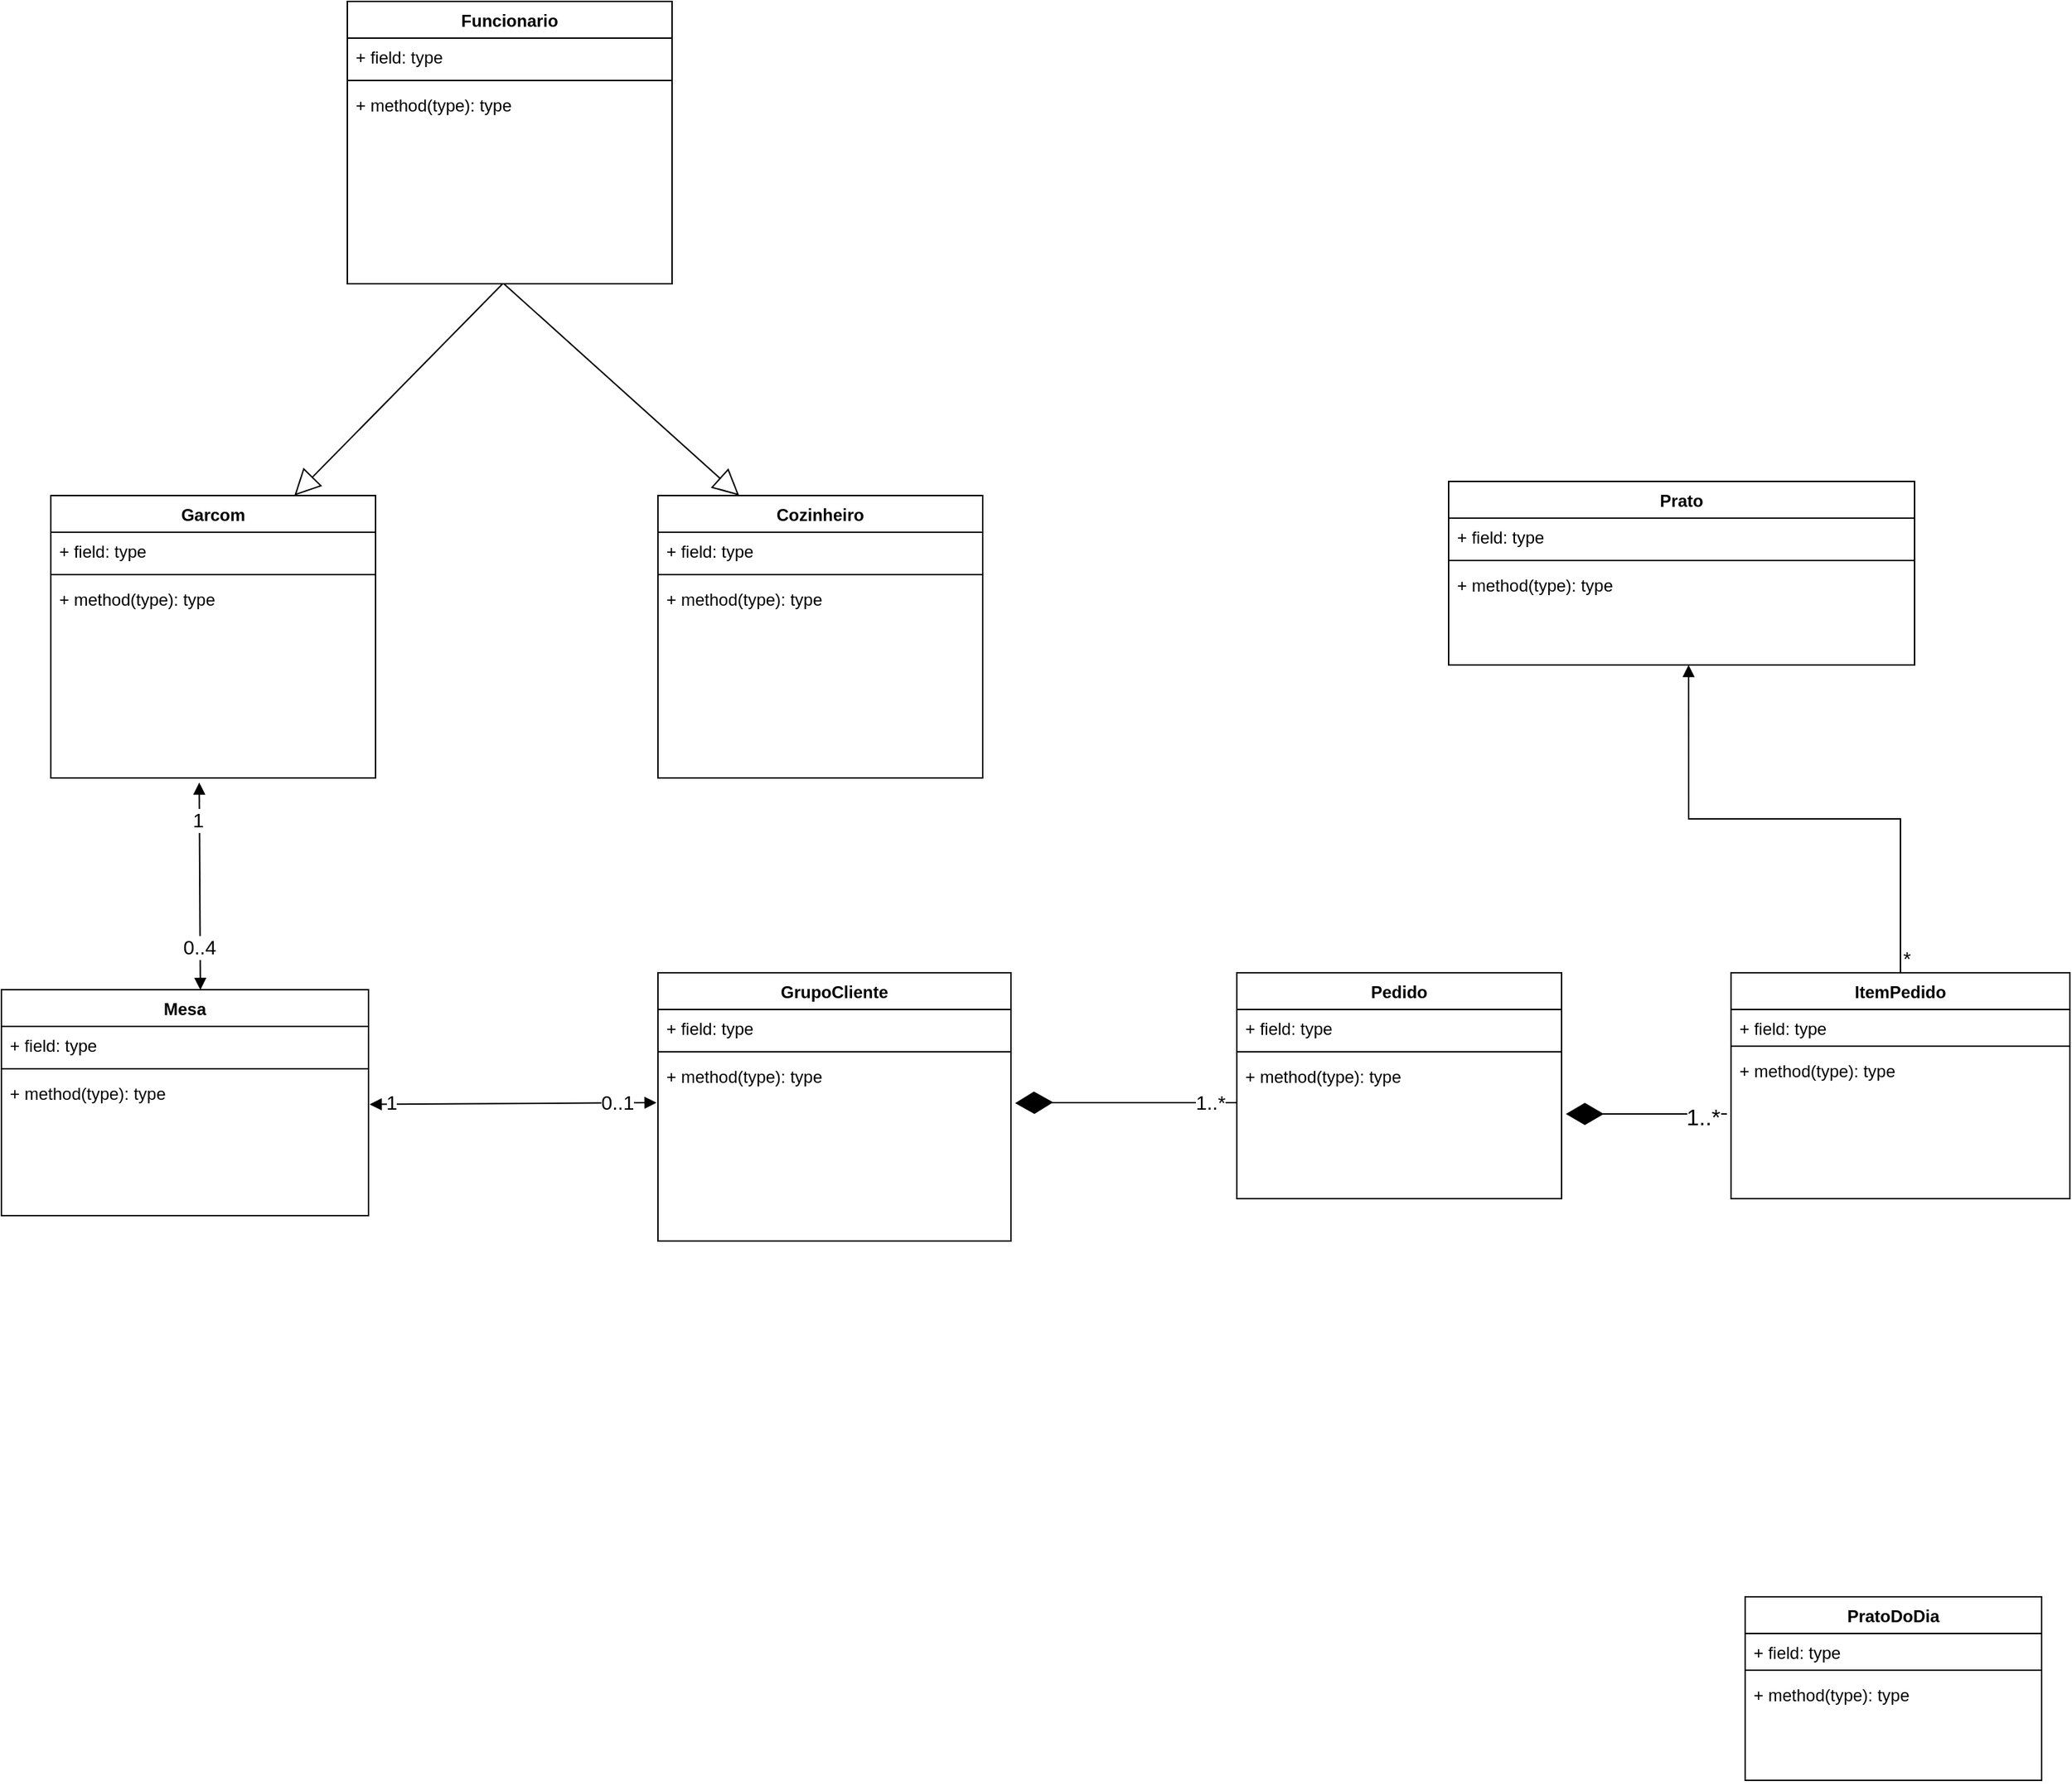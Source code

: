 <mxfile version="28.2.1">
  <diagram name="Page-1" id="ksgq_e21O0RgzJ2246ls">
    <mxGraphModel grid="1" page="1" gridSize="10" guides="1" tooltips="1" connect="1" arrows="1" fold="1" pageScale="1" pageWidth="850" pageHeight="1100" math="0" shadow="0">
      <root>
        <mxCell id="0" />
        <mxCell id="1" parent="0" />
        <mxCell id="3e57D6IeS3Btrj79OkyP-5" value="Garcom" style="swimlane;fontStyle=1;align=center;verticalAlign=top;childLayout=stackLayout;horizontal=1;startSize=26;horizontalStack=0;resizeParent=1;resizeParentMax=0;resizeLast=0;collapsible=1;marginBottom=0;whiteSpace=wrap;html=1;" vertex="1" parent="1">
          <mxGeometry x="-140" y="-30" width="230" height="200" as="geometry" />
        </mxCell>
        <mxCell id="3e57D6IeS3Btrj79OkyP-6" value="+ field: type" style="text;strokeColor=none;fillColor=none;align=left;verticalAlign=top;spacingLeft=4;spacingRight=4;overflow=hidden;rotatable=0;points=[[0,0.5],[1,0.5]];portConstraint=eastwest;whiteSpace=wrap;html=1;" vertex="1" parent="3e57D6IeS3Btrj79OkyP-5">
          <mxGeometry y="26" width="230" height="26" as="geometry" />
        </mxCell>
        <mxCell id="3e57D6IeS3Btrj79OkyP-7" value="" style="line;strokeWidth=1;fillColor=none;align=left;verticalAlign=middle;spacingTop=-1;spacingLeft=3;spacingRight=3;rotatable=0;labelPosition=right;points=[];portConstraint=eastwest;strokeColor=inherit;" vertex="1" parent="3e57D6IeS3Btrj79OkyP-5">
          <mxGeometry y="52" width="230" height="8" as="geometry" />
        </mxCell>
        <mxCell id="3e57D6IeS3Btrj79OkyP-8" value="+ method(type): type" style="text;strokeColor=none;fillColor=none;align=left;verticalAlign=top;spacingLeft=4;spacingRight=4;overflow=hidden;rotatable=0;points=[[0,0.5],[1,0.5]];portConstraint=eastwest;whiteSpace=wrap;html=1;" vertex="1" parent="3e57D6IeS3Btrj79OkyP-5">
          <mxGeometry y="60" width="230" height="140" as="geometry" />
        </mxCell>
        <mxCell id="3e57D6IeS3Btrj79OkyP-17" value="GrupoCliente" style="swimlane;fontStyle=1;align=center;verticalAlign=top;childLayout=stackLayout;horizontal=1;startSize=26;horizontalStack=0;resizeParent=1;resizeParentMax=0;resizeLast=0;collapsible=1;marginBottom=0;whiteSpace=wrap;html=1;" vertex="1" parent="1">
          <mxGeometry x="290" y="308" width="250" height="190" as="geometry" />
        </mxCell>
        <mxCell id="3e57D6IeS3Btrj79OkyP-18" value="+ field: type" style="text;strokeColor=none;fillColor=none;align=left;verticalAlign=top;spacingLeft=4;spacingRight=4;overflow=hidden;rotatable=0;points=[[0,0.5],[1,0.5]];portConstraint=eastwest;whiteSpace=wrap;html=1;" vertex="1" parent="3e57D6IeS3Btrj79OkyP-17">
          <mxGeometry y="26" width="250" height="26" as="geometry" />
        </mxCell>
        <mxCell id="3e57D6IeS3Btrj79OkyP-19" value="" style="line;strokeWidth=1;fillColor=none;align=left;verticalAlign=middle;spacingTop=-1;spacingLeft=3;spacingRight=3;rotatable=0;labelPosition=right;points=[];portConstraint=eastwest;strokeColor=inherit;" vertex="1" parent="3e57D6IeS3Btrj79OkyP-17">
          <mxGeometry y="52" width="250" height="8" as="geometry" />
        </mxCell>
        <mxCell id="3e57D6IeS3Btrj79OkyP-20" value="+ method(type): type" style="text;strokeColor=none;fillColor=none;align=left;verticalAlign=top;spacingLeft=4;spacingRight=4;overflow=hidden;rotatable=0;points=[[0,0.5],[1,0.5]];portConstraint=eastwest;whiteSpace=wrap;html=1;" vertex="1" parent="3e57D6IeS3Btrj79OkyP-17">
          <mxGeometry y="60" width="250" height="130" as="geometry" />
        </mxCell>
        <mxCell id="3e57D6IeS3Btrj79OkyP-21" value="Pedido" style="swimlane;fontStyle=1;align=center;verticalAlign=top;childLayout=stackLayout;horizontal=1;startSize=26;horizontalStack=0;resizeParent=1;resizeParentMax=0;resizeLast=0;collapsible=1;marginBottom=0;whiteSpace=wrap;html=1;" vertex="1" parent="1">
          <mxGeometry x="700" y="308" width="230" height="160" as="geometry" />
        </mxCell>
        <mxCell id="3e57D6IeS3Btrj79OkyP-22" value="+ field: type" style="text;strokeColor=none;fillColor=none;align=left;verticalAlign=top;spacingLeft=4;spacingRight=4;overflow=hidden;rotatable=0;points=[[0,0.5],[1,0.5]];portConstraint=eastwest;whiteSpace=wrap;html=1;" vertex="1" parent="3e57D6IeS3Btrj79OkyP-21">
          <mxGeometry y="26" width="230" height="26" as="geometry" />
        </mxCell>
        <mxCell id="3e57D6IeS3Btrj79OkyP-23" value="" style="line;strokeWidth=1;fillColor=none;align=left;verticalAlign=middle;spacingTop=-1;spacingLeft=3;spacingRight=3;rotatable=0;labelPosition=right;points=[];portConstraint=eastwest;strokeColor=inherit;" vertex="1" parent="3e57D6IeS3Btrj79OkyP-21">
          <mxGeometry y="52" width="230" height="8" as="geometry" />
        </mxCell>
        <mxCell id="3e57D6IeS3Btrj79OkyP-24" value="+ method(type): type" style="text;strokeColor=none;fillColor=none;align=left;verticalAlign=top;spacingLeft=4;spacingRight=4;overflow=hidden;rotatable=0;points=[[0,0.5],[1,0.5]];portConstraint=eastwest;whiteSpace=wrap;html=1;" vertex="1" parent="3e57D6IeS3Btrj79OkyP-21">
          <mxGeometry y="60" width="230" height="100" as="geometry" />
        </mxCell>
        <mxCell id="3e57D6IeS3Btrj79OkyP-25" value="ItemPedido" style="swimlane;fontStyle=1;align=center;verticalAlign=top;childLayout=stackLayout;horizontal=1;startSize=26;horizontalStack=0;resizeParent=1;resizeParentMax=0;resizeLast=0;collapsible=1;marginBottom=0;whiteSpace=wrap;html=1;" vertex="1" parent="1">
          <mxGeometry x="1050" y="308" width="240" height="160" as="geometry" />
        </mxCell>
        <mxCell id="3e57D6IeS3Btrj79OkyP-26" value="+ field: type" style="text;strokeColor=none;fillColor=none;align=left;verticalAlign=top;spacingLeft=4;spacingRight=4;overflow=hidden;rotatable=0;points=[[0,0.5],[1,0.5]];portConstraint=eastwest;whiteSpace=wrap;html=1;" vertex="1" parent="3e57D6IeS3Btrj79OkyP-25">
          <mxGeometry y="26" width="240" height="22" as="geometry" />
        </mxCell>
        <mxCell id="3e57D6IeS3Btrj79OkyP-27" value="" style="line;strokeWidth=1;fillColor=none;align=left;verticalAlign=middle;spacingTop=-1;spacingLeft=3;spacingRight=3;rotatable=0;labelPosition=right;points=[];portConstraint=eastwest;strokeColor=inherit;" vertex="1" parent="3e57D6IeS3Btrj79OkyP-25">
          <mxGeometry y="48" width="240" height="8" as="geometry" />
        </mxCell>
        <mxCell id="3e57D6IeS3Btrj79OkyP-28" value="+ method(type): type" style="text;strokeColor=none;fillColor=none;align=left;verticalAlign=top;spacingLeft=4;spacingRight=4;overflow=hidden;rotatable=0;points=[[0,0.5],[1,0.5]];portConstraint=eastwest;whiteSpace=wrap;html=1;" vertex="1" parent="3e57D6IeS3Btrj79OkyP-25">
          <mxGeometry y="56" width="240" height="104" as="geometry" />
        </mxCell>
        <mxCell id="3e57D6IeS3Btrj79OkyP-30" value="Prato" style="swimlane;fontStyle=1;align=center;verticalAlign=top;childLayout=stackLayout;horizontal=1;startSize=26;horizontalStack=0;resizeParent=1;resizeParentMax=0;resizeLast=0;collapsible=1;marginBottom=0;whiteSpace=wrap;html=1;" vertex="1" parent="1">
          <mxGeometry x="850" y="-40" width="330" height="130" as="geometry" />
        </mxCell>
        <mxCell id="3e57D6IeS3Btrj79OkyP-31" value="+ field: type" style="text;strokeColor=none;fillColor=none;align=left;verticalAlign=top;spacingLeft=4;spacingRight=4;overflow=hidden;rotatable=0;points=[[0,0.5],[1,0.5]];portConstraint=eastwest;whiteSpace=wrap;html=1;" vertex="1" parent="3e57D6IeS3Btrj79OkyP-30">
          <mxGeometry y="26" width="330" height="26" as="geometry" />
        </mxCell>
        <mxCell id="3e57D6IeS3Btrj79OkyP-32" value="" style="line;strokeWidth=1;fillColor=none;align=left;verticalAlign=middle;spacingTop=-1;spacingLeft=3;spacingRight=3;rotatable=0;labelPosition=right;points=[];portConstraint=eastwest;strokeColor=inherit;" vertex="1" parent="3e57D6IeS3Btrj79OkyP-30">
          <mxGeometry y="52" width="330" height="8" as="geometry" />
        </mxCell>
        <mxCell id="3e57D6IeS3Btrj79OkyP-33" value="+ method(type): type" style="text;strokeColor=none;fillColor=none;align=left;verticalAlign=top;spacingLeft=4;spacingRight=4;overflow=hidden;rotatable=0;points=[[0,0.5],[1,0.5]];portConstraint=eastwest;whiteSpace=wrap;html=1;" vertex="1" parent="3e57D6IeS3Btrj79OkyP-30">
          <mxGeometry y="60" width="330" height="70" as="geometry" />
        </mxCell>
        <mxCell id="3e57D6IeS3Btrj79OkyP-34" value="PratoDoDia" style="swimlane;fontStyle=1;align=center;verticalAlign=top;childLayout=stackLayout;horizontal=1;startSize=26;horizontalStack=0;resizeParent=1;resizeParentMax=0;resizeLast=0;collapsible=1;marginBottom=0;whiteSpace=wrap;html=1;" vertex="1" parent="1">
          <mxGeometry x="1060" y="750" width="210" height="130" as="geometry" />
        </mxCell>
        <mxCell id="3e57D6IeS3Btrj79OkyP-35" value="+ field: type" style="text;strokeColor=none;fillColor=none;align=left;verticalAlign=top;spacingLeft=4;spacingRight=4;overflow=hidden;rotatable=0;points=[[0,0.5],[1,0.5]];portConstraint=eastwest;whiteSpace=wrap;html=1;" vertex="1" parent="3e57D6IeS3Btrj79OkyP-34">
          <mxGeometry y="26" width="210" height="22" as="geometry" />
        </mxCell>
        <mxCell id="3e57D6IeS3Btrj79OkyP-36" value="" style="line;strokeWidth=1;fillColor=none;align=left;verticalAlign=middle;spacingTop=-1;spacingLeft=3;spacingRight=3;rotatable=0;labelPosition=right;points=[];portConstraint=eastwest;strokeColor=inherit;" vertex="1" parent="3e57D6IeS3Btrj79OkyP-34">
          <mxGeometry y="48" width="210" height="8" as="geometry" />
        </mxCell>
        <mxCell id="3e57D6IeS3Btrj79OkyP-37" value="+ method(type): type" style="text;strokeColor=none;fillColor=none;align=left;verticalAlign=top;spacingLeft=4;spacingRight=4;overflow=hidden;rotatable=0;points=[[0,0.5],[1,0.5]];portConstraint=eastwest;whiteSpace=wrap;html=1;" vertex="1" parent="3e57D6IeS3Btrj79OkyP-34">
          <mxGeometry y="56" width="210" height="74" as="geometry" />
        </mxCell>
        <mxCell id="3e57D6IeS3Btrj79OkyP-38" value="Mesa" style="swimlane;fontStyle=1;align=center;verticalAlign=top;childLayout=stackLayout;horizontal=1;startSize=26;horizontalStack=0;resizeParent=1;resizeParentMax=0;resizeLast=0;collapsible=1;marginBottom=0;whiteSpace=wrap;html=1;" vertex="1" parent="1">
          <mxGeometry x="-175" y="320" width="260" height="160" as="geometry" />
        </mxCell>
        <mxCell id="3e57D6IeS3Btrj79OkyP-39" value="+ field: type" style="text;strokeColor=none;fillColor=none;align=left;verticalAlign=top;spacingLeft=4;spacingRight=4;overflow=hidden;rotatable=0;points=[[0,0.5],[1,0.5]];portConstraint=eastwest;whiteSpace=wrap;html=1;" vertex="1" parent="3e57D6IeS3Btrj79OkyP-38">
          <mxGeometry y="26" width="260" height="26" as="geometry" />
        </mxCell>
        <mxCell id="3e57D6IeS3Btrj79OkyP-40" value="" style="line;strokeWidth=1;fillColor=none;align=left;verticalAlign=middle;spacingTop=-1;spacingLeft=3;spacingRight=3;rotatable=0;labelPosition=right;points=[];portConstraint=eastwest;strokeColor=inherit;" vertex="1" parent="3e57D6IeS3Btrj79OkyP-38">
          <mxGeometry y="52" width="260" height="8" as="geometry" />
        </mxCell>
        <mxCell id="3e57D6IeS3Btrj79OkyP-41" value="+ method(type): type" style="text;strokeColor=none;fillColor=none;align=left;verticalAlign=top;spacingLeft=4;spacingRight=4;overflow=hidden;rotatable=0;points=[[0,0.5],[1,0.5]];portConstraint=eastwest;whiteSpace=wrap;html=1;" vertex="1" parent="3e57D6IeS3Btrj79OkyP-38">
          <mxGeometry y="60" width="260" height="100" as="geometry" />
        </mxCell>
        <mxCell id="3e57D6IeS3Btrj79OkyP-42" value="Cozinheiro" style="swimlane;fontStyle=1;align=center;verticalAlign=top;childLayout=stackLayout;horizontal=1;startSize=26;horizontalStack=0;resizeParent=1;resizeParentMax=0;resizeLast=0;collapsible=1;marginBottom=0;whiteSpace=wrap;html=1;" vertex="1" parent="1">
          <mxGeometry x="290" y="-30" width="230" height="200" as="geometry" />
        </mxCell>
        <mxCell id="3e57D6IeS3Btrj79OkyP-43" value="+ field: type" style="text;strokeColor=none;fillColor=none;align=left;verticalAlign=top;spacingLeft=4;spacingRight=4;overflow=hidden;rotatable=0;points=[[0,0.5],[1,0.5]];portConstraint=eastwest;whiteSpace=wrap;html=1;" vertex="1" parent="3e57D6IeS3Btrj79OkyP-42">
          <mxGeometry y="26" width="230" height="26" as="geometry" />
        </mxCell>
        <mxCell id="3e57D6IeS3Btrj79OkyP-44" value="" style="line;strokeWidth=1;fillColor=none;align=left;verticalAlign=middle;spacingTop=-1;spacingLeft=3;spacingRight=3;rotatable=0;labelPosition=right;points=[];portConstraint=eastwest;strokeColor=inherit;" vertex="1" parent="3e57D6IeS3Btrj79OkyP-42">
          <mxGeometry y="52" width="230" height="8" as="geometry" />
        </mxCell>
        <mxCell id="3e57D6IeS3Btrj79OkyP-45" value="+ method(type): type" style="text;strokeColor=none;fillColor=none;align=left;verticalAlign=top;spacingLeft=4;spacingRight=4;overflow=hidden;rotatable=0;points=[[0,0.5],[1,0.5]];portConstraint=eastwest;whiteSpace=wrap;html=1;" vertex="1" parent="3e57D6IeS3Btrj79OkyP-42">
          <mxGeometry y="60" width="230" height="140" as="geometry" />
        </mxCell>
        <mxCell id="3e57D6IeS3Btrj79OkyP-46" value="Funcionario" style="swimlane;fontStyle=1;align=center;verticalAlign=top;childLayout=stackLayout;horizontal=1;startSize=26;horizontalStack=0;resizeParent=1;resizeParentMax=0;resizeLast=0;collapsible=1;marginBottom=0;whiteSpace=wrap;html=1;" vertex="1" parent="1">
          <mxGeometry x="70" y="-380" width="230" height="200" as="geometry" />
        </mxCell>
        <mxCell id="3e57D6IeS3Btrj79OkyP-47" value="+ field: type" style="text;strokeColor=none;fillColor=none;align=left;verticalAlign=top;spacingLeft=4;spacingRight=4;overflow=hidden;rotatable=0;points=[[0,0.5],[1,0.5]];portConstraint=eastwest;whiteSpace=wrap;html=1;" vertex="1" parent="3e57D6IeS3Btrj79OkyP-46">
          <mxGeometry y="26" width="230" height="26" as="geometry" />
        </mxCell>
        <mxCell id="3e57D6IeS3Btrj79OkyP-48" value="" style="line;strokeWidth=1;fillColor=none;align=left;verticalAlign=middle;spacingTop=-1;spacingLeft=3;spacingRight=3;rotatable=0;labelPosition=right;points=[];portConstraint=eastwest;strokeColor=inherit;" vertex="1" parent="3e57D6IeS3Btrj79OkyP-46">
          <mxGeometry y="52" width="230" height="8" as="geometry" />
        </mxCell>
        <mxCell id="3e57D6IeS3Btrj79OkyP-49" value="+ method(type): type" style="text;strokeColor=none;fillColor=none;align=left;verticalAlign=top;spacingLeft=4;spacingRight=4;overflow=hidden;rotatable=0;points=[[0,0.5],[1,0.5]];portConstraint=eastwest;whiteSpace=wrap;html=1;" vertex="1" parent="3e57D6IeS3Btrj79OkyP-46">
          <mxGeometry y="60" width="230" height="140" as="geometry" />
        </mxCell>
        <mxCell id="3e57D6IeS3Btrj79OkyP-50" value="" style="endArrow=block;endSize=16;endFill=0;html=1;rounded=0;entryX=0.75;entryY=0;entryDx=0;entryDy=0;" edge="1" parent="1" target="3e57D6IeS3Btrj79OkyP-5">
          <mxGeometry width="160" relative="1" as="geometry">
            <mxPoint x="180" y="-180" as="sourcePoint" />
            <mxPoint x="-25" y="-40" as="targetPoint" />
            <Array as="points" />
          </mxGeometry>
        </mxCell>
        <mxCell id="3e57D6IeS3Btrj79OkyP-52" value="" style="endArrow=block;endSize=16;endFill=0;html=1;rounded=0;entryX=0.25;entryY=0;entryDx=0;entryDy=0;exitX=0.482;exitY=1;exitDx=0;exitDy=0;exitPerimeter=0;" edge="1" parent="1" source="3e57D6IeS3Btrj79OkyP-49" target="3e57D6IeS3Btrj79OkyP-42">
          <mxGeometry width="160" relative="1" as="geometry">
            <mxPoint x="195" y="-177" as="sourcePoint" />
            <mxPoint x="350" y="-180" as="targetPoint" />
          </mxGeometry>
        </mxCell>
        <mxCell id="3e57D6IeS3Btrj79OkyP-53" value="" style="endArrow=block;startArrow=block;endFill=1;startFill=1;html=1;rounded=0;exitX=0.542;exitY=0.001;exitDx=0;exitDy=0;exitPerimeter=0;entryX=0.457;entryY=1.023;entryDx=0;entryDy=0;entryPerimeter=0;" edge="1" parent="1" source="3e57D6IeS3Btrj79OkyP-38" target="3e57D6IeS3Btrj79OkyP-8">
          <mxGeometry width="160" relative="1" as="geometry">
            <mxPoint x="-105" y="250" as="sourcePoint" />
            <mxPoint x="55" y="250" as="targetPoint" />
          </mxGeometry>
        </mxCell>
        <mxCell id="3e57D6IeS3Btrj79OkyP-54" value="&lt;font style=&quot;font-size: 14px;&quot;&gt;0..4&lt;/font&gt;" style="edgeLabel;html=1;align=center;verticalAlign=middle;resizable=0;points=[];" vertex="1" connectable="0" parent="3e57D6IeS3Btrj79OkyP-53">
          <mxGeometry x="-0.818" y="1" relative="1" as="geometry">
            <mxPoint y="-17" as="offset" />
          </mxGeometry>
        </mxCell>
        <mxCell id="3e57D6IeS3Btrj79OkyP-55" value="&lt;font style=&quot;font-size: 14px;&quot;&gt;1&lt;/font&gt;" style="edgeLabel;html=1;align=center;verticalAlign=middle;resizable=0;points=[];" vertex="1" connectable="0" parent="3e57D6IeS3Btrj79OkyP-53">
          <mxGeometry x="0.754" y="-1" relative="1" as="geometry">
            <mxPoint x="-2" y="9" as="offset" />
          </mxGeometry>
        </mxCell>
        <mxCell id="3e57D6IeS3Btrj79OkyP-56" value="" style="endArrow=block;startArrow=block;endFill=1;startFill=1;html=1;rounded=0;exitX=1.003;exitY=0.212;exitDx=0;exitDy=0;exitPerimeter=0;" edge="1" parent="1" source="3e57D6IeS3Btrj79OkyP-41">
          <mxGeometry width="160" relative="1" as="geometry">
            <mxPoint x="80" y="400" as="sourcePoint" />
            <mxPoint x="289" y="400" as="targetPoint" />
          </mxGeometry>
        </mxCell>
        <mxCell id="3e57D6IeS3Btrj79OkyP-57" value="&lt;font style=&quot;font-size: 14px;&quot;&gt;1&lt;/font&gt;" style="edgeLabel;html=1;align=center;verticalAlign=middle;resizable=0;points=[];" vertex="1" connectable="0" parent="3e57D6IeS3Btrj79OkyP-56">
          <mxGeometry x="-0.853" y="1" relative="1" as="geometry">
            <mxPoint as="offset" />
          </mxGeometry>
        </mxCell>
        <mxCell id="3e57D6IeS3Btrj79OkyP-58" value="&lt;font style=&quot;font-size: 14px;&quot;&gt;0..1&lt;/font&gt;" style="edgeLabel;html=1;align=center;verticalAlign=middle;resizable=0;points=[];" vertex="1" connectable="0" parent="3e57D6IeS3Btrj79OkyP-56">
          <mxGeometry x="0.836" relative="1" as="geometry">
            <mxPoint x="-12" as="offset" />
          </mxGeometry>
        </mxCell>
        <mxCell id="3e57D6IeS3Btrj79OkyP-59" value="" style="endArrow=diamondThin;endFill=1;endSize=24;html=1;rounded=0;entryX=1.012;entryY=0.249;entryDx=0;entryDy=0;entryPerimeter=0;" edge="1" parent="1" target="3e57D6IeS3Btrj79OkyP-20">
          <mxGeometry width="160" relative="1" as="geometry">
            <mxPoint x="700" y="400" as="sourcePoint" />
            <mxPoint x="750" y="400" as="targetPoint" />
            <Array as="points">
              <mxPoint x="560" y="400" />
            </Array>
          </mxGeometry>
        </mxCell>
        <mxCell id="3e57D6IeS3Btrj79OkyP-60" value="&lt;font style=&quot;font-size: 14px;&quot;&gt;1..*&lt;/font&gt;" style="edgeLabel;html=1;align=center;verticalAlign=middle;resizable=0;points=[];" vertex="1" connectable="0" parent="3e57D6IeS3Btrj79OkyP-59">
          <mxGeometry x="-0.915" relative="1" as="geometry">
            <mxPoint x="-13" as="offset" />
          </mxGeometry>
        </mxCell>
        <mxCell id="Jz6MnfFkkKr92RLKaPHa-1" value="&lt;font size=&quot;3&quot;&gt;1..*&lt;/font&gt;" style="endArrow=diamondThin;endFill=1;endSize=24;html=1;rounded=0;entryX=1.013;entryY=0.4;entryDx=0;entryDy=0;entryPerimeter=0;exitX=-0.012;exitY=0.423;exitDx=0;exitDy=0;exitPerimeter=0;" edge="1" parent="1" source="3e57D6IeS3Btrj79OkyP-28" target="3e57D6IeS3Btrj79OkyP-24">
          <mxGeometry x="-0.7" y="2" width="160" relative="1" as="geometry">
            <mxPoint x="900" y="110" as="sourcePoint" />
            <mxPoint x="1060" y="110" as="targetPoint" />
            <mxPoint as="offset" />
          </mxGeometry>
        </mxCell>
        <mxCell id="Jz6MnfFkkKr92RLKaPHa-4" value="" style="endArrow=block;endFill=1;html=1;edgeStyle=orthogonalEdgeStyle;align=left;verticalAlign=top;rounded=0;entryX=0.515;entryY=1;entryDx=0;entryDy=0;entryPerimeter=0;exitX=0.5;exitY=0;exitDx=0;exitDy=0;" edge="1" parent="1" source="3e57D6IeS3Btrj79OkyP-25" target="3e57D6IeS3Btrj79OkyP-33">
          <mxGeometry x="-1" relative="1" as="geometry">
            <mxPoint x="1170" y="300" as="sourcePoint" />
            <mxPoint x="1020" y="110" as="targetPoint" />
            <Array as="points">
              <mxPoint x="1170" y="199" />
              <mxPoint x="1020" y="199" />
            </Array>
          </mxGeometry>
        </mxCell>
        <mxCell id="Jz6MnfFkkKr92RLKaPHa-5" value="&lt;font style=&quot;font-size: 14px;&quot;&gt;*&lt;/font&gt;" style="edgeLabel;resizable=0;html=1;align=left;verticalAlign=bottom;" connectable="0" vertex="1" parent="Jz6MnfFkkKr92RLKaPHa-4">
          <mxGeometry x="-1" relative="1" as="geometry" />
        </mxCell>
      </root>
    </mxGraphModel>
  </diagram>
</mxfile>
